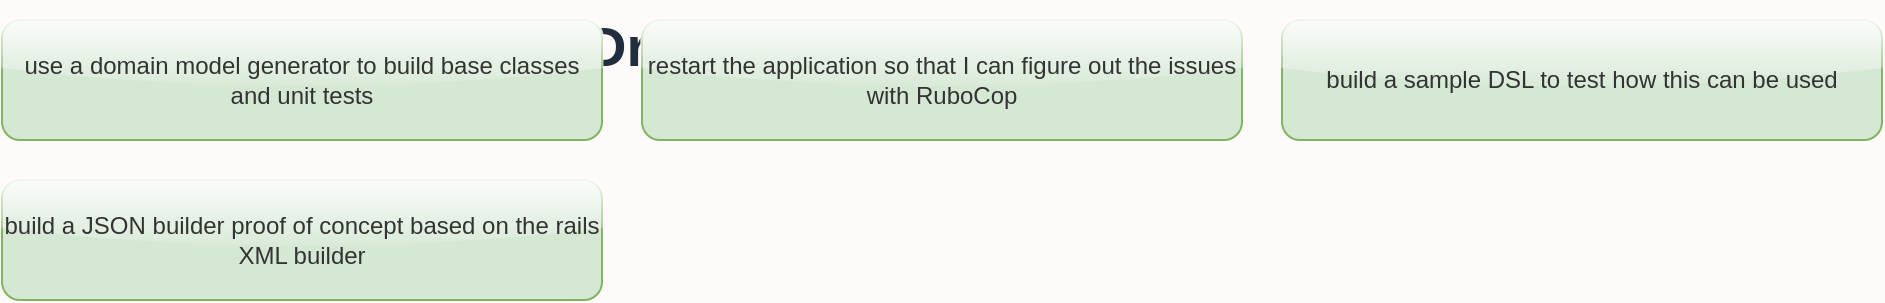 <mxfile>
  <diagram id="gau" name="In progress">
    <mxGraphModel dx="0" dy="0" background="#FFFAFA" grid="0" gridSize="10" guides="1" tooltips="1" connect="1" arrows="1" fold="1" page="1" pageScale="1" pageWidth="1169" pageHeight="827" math="0" shadow="0">
      <root>
        <mxCell id="page_root_gau" parent="gau"/>
        <mxCell id="node_root_gau" parent="page_root_gau"/>
        <mxCell id="gau-1" value="DrawIO DSL" style="whiteSpace=wrap;html=1;rounded=1;glass=1;fontColor=#1F2D3D;text;fontSize=28;fontStyle=1;fillColor=none" vertex="1" parent="node_root_gau">
          <mxGeometry x="300" y="0" width="400" height="80" as="geometry"/>
        </mxCell>
        <mxCell id="gau-3" value="use a domain model generator to build base classes and unit tests" style="whiteSpace=wrap;html=1;rounded=1;glass=1;fillColor=#d5e8d4;strokeColor=#82b366;fontColor=#333333" vertex="1" parent="node_root_gau">
          <mxGeometry x="10" y="10" width="300" height="60" as="geometry"/>
        </mxCell>
        <mxCell id="gau-4" value="restart the application so that I can figure out the issues with RuboCop" style="whiteSpace=wrap;html=1;rounded=1;glass=1;fillColor=#d5e8d4;strokeColor=#82b366;fontColor=#333333" vertex="1" parent="node_root_gau">
          <mxGeometry x="330" y="10" width="300" height="60" as="geometry"/>
        </mxCell>
        <mxCell id="gau-5" value="build a sample DSL to test how this can be used" style="whiteSpace=wrap;html=1;rounded=1;glass=1;fillColor=#d5e8d4;strokeColor=#82b366;fontColor=#333333" vertex="1" parent="node_root_gau">
          <mxGeometry x="650" y="10" width="300" height="60" as="geometry"/>
        </mxCell>
        <mxCell id="gau-6" value="build a JSON builder proof of concept based on the rails XML builder" style="whiteSpace=wrap;html=1;rounded=1;glass=1;fillColor=#d5e8d4;strokeColor=#82b366;fontColor=#333333" vertex="1" parent="node_root_gau">
          <mxGeometry x="10" y="90" width="300" height="60" as="geometry"/>
        </mxCell>
      </root>
    </mxGraphModel>
  </diagram>
  <diagram id="C4r" name="To Do">
    <mxGraphModel dx="0" dy="0" background="#FFFAFA" grid="0" gridSize="10" guides="1" tooltips="1" connect="1" arrows="1" fold="1" page="1" pageScale="1" pageWidth="1169" pageHeight="827" math="0" shadow="0">
      <root>
        <mxCell id="page_root_C4r" parent="C4r"/>
        <mxCell id="node_root_C4r" parent="page_root_C4r"/>
      </root>
    </mxGraphModel>
  </diagram>
  <diagram id="mpH" name="Done">
    <mxGraphModel dx="0" dy="0" background="#FFFAFA" grid="0" gridSize="10" guides="1" tooltips="1" connect="1" arrows="1" fold="1" page="1" pageScale="1" pageWidth="1169" pageHeight="827" math="0" shadow="0">
      <root>
        <mxCell id="page_root_mpH" parent="mpH"/>
        <mxCell id="node_root_mpH" parent="page_root_mpH"/>
        <mxCell id="mpH-1" value="build a or adapt the existing RubyDsl so that it can write classes and specs based on tailwind domain model" style="whiteSpace=wrap;html=1;rounded=1;glass=1;fillColor=#f8cecc;strokeColor=#b85450;fontColor=#333333" vertex="1" parent="node_root_mpH">
          <mxGeometry x="0" y="0" width="300" height="60" as="geometry"/>
        </mxCell>
      </root>
    </mxGraphModel>
  </diagram>
</mxfile>